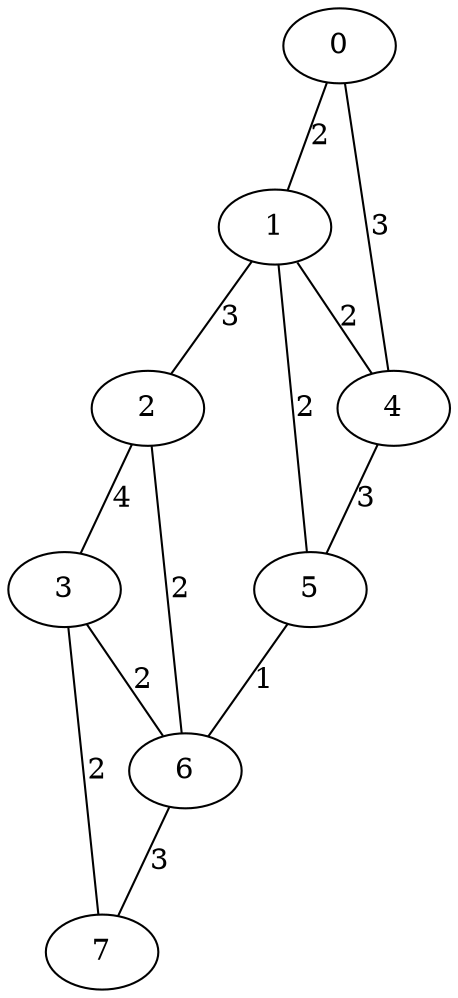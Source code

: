 graph {
  edge [ len=1.2 ];
  0 [ pos="42,73" ];
  1 [ pos="96,139" ];
  2 [ pos="113,209" ];
  3 [ pos="179,279" ];
  4 [ pos="143,30" ];
  5 [ pos="211,100" ];
  6 [ pos="228,175" ];
  7 [ pos="282,241" ];
  0 -- 1 [ label="2" ];
  1 -- 2 [ label="3", len=1 ];
  2 -- 3 [ label="4" ];
  0 -- 4 [ label="3" ];
  1 -- 4 [ label="2", len=1.3 ];
  1 -- 5 [ label="2" ];
  2 -- 6 [ label="2" ];
  3 -- 6 [ label="2", len=1.3 ];
  3 -- 7 [ label="2" ];
  4 -- 5 [ label="3" ];
  5 -- 6 [ label="1", len=1.1 ];
  6 -- 7 [ label="3" ];
}